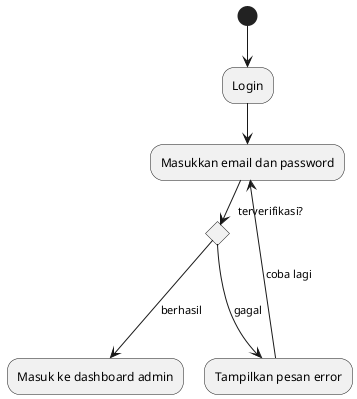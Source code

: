 @startuml membuat_jadwal

(*) --> "Login"
--> "Masukkan email dan password" as form
if "terverifikasi?" then
    ---> [berhasil] "Masuk ke dashboard admin"
else
    --> [gagal] "Tampilkan pesan error"
    ----> [coba lagi] "form"
endif

@enduml
